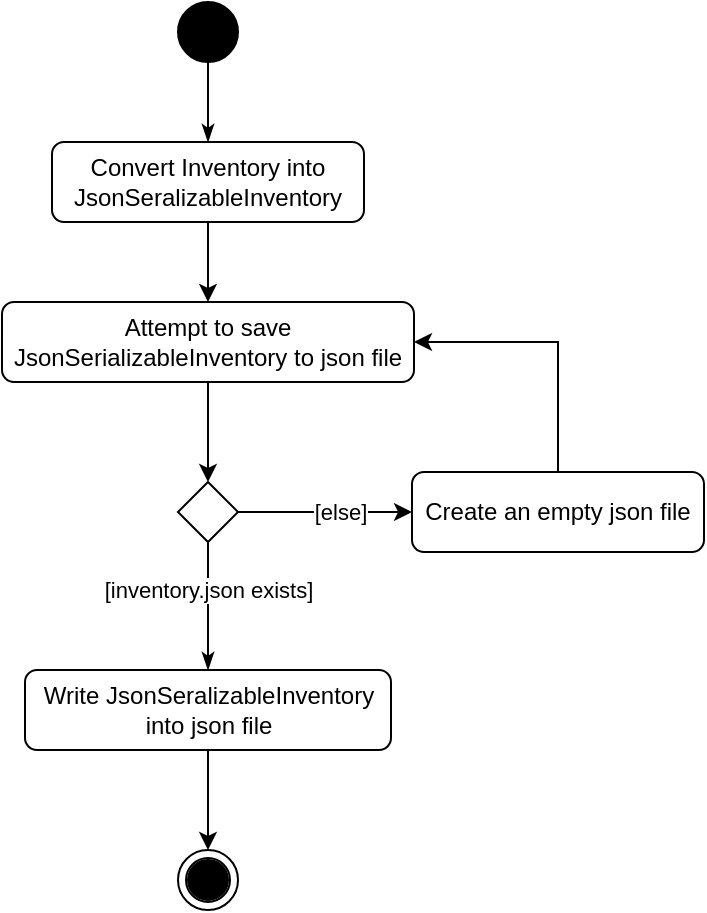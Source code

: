 <mxfile version="13.8.0" type="google"><diagram id="C5RBs43oDa-KdzZeNtuy" name="Page-1"><mxGraphModel dx="1158" dy="695" grid="1" gridSize="10" guides="1" tooltips="1" connect="1" arrows="1" fold="1" page="1" pageScale="1" pageWidth="827" pageHeight="1169" math="0" shadow="0"><root><mxCell id="WIyWlLk6GJQsqaUBKTNV-0"/><mxCell id="WIyWlLk6GJQsqaUBKTNV-1" parent="WIyWlLk6GJQsqaUBKTNV-0"/><mxCell id="s974OdIfSqDS82BqoDjv-3" style="edgeStyle=orthogonalEdgeStyle;rounded=0;orthogonalLoop=1;jettySize=auto;html=1;entryX=0.5;entryY=0;entryDx=0;entryDy=0;" edge="1" parent="WIyWlLk6GJQsqaUBKTNV-1" source="WIyWlLk6GJQsqaUBKTNV-3" target="s974OdIfSqDS82BqoDjv-0"><mxGeometry relative="1" as="geometry"/></mxCell><mxCell id="WIyWlLk6GJQsqaUBKTNV-3" value="Convert Inventory into JsonSeralizableInventory" style="rounded=1;whiteSpace=wrap;html=1;fontSize=12;glass=0;strokeWidth=1;shadow=0;" parent="WIyWlLk6GJQsqaUBKTNV-1" vertex="1"><mxGeometry x="246" y="150" width="156" height="40" as="geometry"/></mxCell><mxCell id="4ppyGBiI2KP2EuEyPbj--5" style="edgeStyle=orthogonalEdgeStyle;rounded=0;orthogonalLoop=1;jettySize=auto;html=1;exitX=0.5;exitY=1;exitDx=0;exitDy=0;endArrow=classicThin;endFill=1;" parent="WIyWlLk6GJQsqaUBKTNV-1" source="WIyWlLk6GJQsqaUBKTNV-6" target="4ppyGBiI2KP2EuEyPbj--3" edge="1"><mxGeometry relative="1" as="geometry"/></mxCell><mxCell id="4ppyGBiI2KP2EuEyPbj--7" value="[inventory.json exists]" style="edgeLabel;html=1;align=center;verticalAlign=middle;resizable=0;points=[];horizontal=1;" parent="4ppyGBiI2KP2EuEyPbj--5" vertex="1" connectable="0"><mxGeometry x="-0.177" y="-3" relative="1" as="geometry"><mxPoint x="3" y="-3.1" as="offset"/></mxGeometry></mxCell><mxCell id="s974OdIfSqDS82BqoDjv-10" style="edgeStyle=orthogonalEdgeStyle;rounded=0;orthogonalLoop=1;jettySize=auto;html=1;exitX=1;exitY=0.5;exitDx=0;exitDy=0;" edge="1" parent="WIyWlLk6GJQsqaUBKTNV-1" source="WIyWlLk6GJQsqaUBKTNV-6" target="4ppyGBiI2KP2EuEyPbj--1"><mxGeometry relative="1" as="geometry"/></mxCell><mxCell id="s974OdIfSqDS82BqoDjv-11" value="[else]" style="edgeLabel;html=1;align=center;verticalAlign=middle;resizable=0;points=[];" vertex="1" connectable="0" parent="s974OdIfSqDS82BqoDjv-10"><mxGeometry x="-0.055" relative="1" as="geometry"><mxPoint x="10.17" as="offset"/></mxGeometry></mxCell><mxCell id="WIyWlLk6GJQsqaUBKTNV-6" value="" style="rhombus;whiteSpace=wrap;html=1;shadow=0;fontFamily=Helvetica;fontSize=12;align=center;strokeWidth=1;spacing=6;spacingTop=-4;" parent="WIyWlLk6GJQsqaUBKTNV-1" vertex="1"><mxGeometry x="309" y="320" width="30" height="30" as="geometry"/></mxCell><mxCell id="s974OdIfSqDS82BqoDjv-13" style="edgeStyle=orthogonalEdgeStyle;rounded=0;orthogonalLoop=1;jettySize=auto;html=1;entryX=1;entryY=0.5;entryDx=0;entryDy=0;" edge="1" parent="WIyWlLk6GJQsqaUBKTNV-1" source="4ppyGBiI2KP2EuEyPbj--1" target="s974OdIfSqDS82BqoDjv-0"><mxGeometry relative="1" as="geometry"/></mxCell><mxCell id="4ppyGBiI2KP2EuEyPbj--1" value="Create an empty json file" style="rounded=1;whiteSpace=wrap;html=1;fontSize=12;glass=0;strokeWidth=1;shadow=0;" parent="WIyWlLk6GJQsqaUBKTNV-1" vertex="1"><mxGeometry x="426" y="315" width="146" height="40" as="geometry"/></mxCell><mxCell id="s974OdIfSqDS82BqoDjv-7" style="edgeStyle=orthogonalEdgeStyle;rounded=0;orthogonalLoop=1;jettySize=auto;html=1;exitX=0.5;exitY=1;exitDx=0;exitDy=0;entryX=0.5;entryY=0;entryDx=0;entryDy=0;" edge="1" parent="WIyWlLk6GJQsqaUBKTNV-1" source="4ppyGBiI2KP2EuEyPbj--3" target="4ppyGBiI2KP2EuEyPbj--17"><mxGeometry relative="1" as="geometry"/></mxCell><mxCell id="4ppyGBiI2KP2EuEyPbj--3" value="Write JsonSeralizableInventory into json file" style="rounded=1;whiteSpace=wrap;html=1;fontSize=12;glass=0;strokeWidth=1;shadow=0;" parent="WIyWlLk6GJQsqaUBKTNV-1" vertex="1"><mxGeometry x="232.5" y="414" width="183" height="40" as="geometry"/></mxCell><mxCell id="4ppyGBiI2KP2EuEyPbj--17" value="" style="ellipse;shape=doubleEllipse;whiteSpace=wrap;html=1;aspect=fixed;shadow=0;sketch=0;" parent="WIyWlLk6GJQsqaUBKTNV-1" vertex="1"><mxGeometry x="309" y="504" width="30" height="30" as="geometry"/></mxCell><mxCell id="4ppyGBiI2KP2EuEyPbj--18" value="" style="ellipse;whiteSpace=wrap;html=1;aspect=fixed;shadow=0;sketch=0;fillColor=#000000;" parent="WIyWlLk6GJQsqaUBKTNV-1" vertex="1"><mxGeometry x="314" y="509" width="20" height="20" as="geometry"/></mxCell><mxCell id="4ppyGBiI2KP2EuEyPbj--21" style="edgeStyle=orthogonalEdgeStyle;rounded=0;orthogonalLoop=1;jettySize=auto;html=1;entryX=0.5;entryY=0;entryDx=0;entryDy=0;endArrow=classicThin;endFill=1;" parent="WIyWlLk6GJQsqaUBKTNV-1" source="4ppyGBiI2KP2EuEyPbj--20" target="WIyWlLk6GJQsqaUBKTNV-3" edge="1"><mxGeometry relative="1" as="geometry"/></mxCell><mxCell id="4ppyGBiI2KP2EuEyPbj--20" value="" style="ellipse;whiteSpace=wrap;html=1;aspect=fixed;shadow=0;sketch=0;fillColor=#000000;" parent="WIyWlLk6GJQsqaUBKTNV-1" vertex="1"><mxGeometry x="309" y="80" width="30" height="30" as="geometry"/></mxCell><mxCell id="s974OdIfSqDS82BqoDjv-4" style="edgeStyle=orthogonalEdgeStyle;rounded=0;orthogonalLoop=1;jettySize=auto;html=1;exitX=0.5;exitY=1;exitDx=0;exitDy=0;entryX=0.5;entryY=0;entryDx=0;entryDy=0;" edge="1" parent="WIyWlLk6GJQsqaUBKTNV-1" source="s974OdIfSqDS82BqoDjv-0" target="WIyWlLk6GJQsqaUBKTNV-6"><mxGeometry relative="1" as="geometry"/></mxCell><mxCell id="s974OdIfSqDS82BqoDjv-0" value="Attempt to save JsonSerializableInventory to json file" style="rounded=1;whiteSpace=wrap;html=1;fontSize=12;glass=0;strokeWidth=1;shadow=0;" vertex="1" parent="WIyWlLk6GJQsqaUBKTNV-1"><mxGeometry x="221" y="230" width="206" height="40" as="geometry"/></mxCell></root></mxGraphModel></diagram></mxfile>